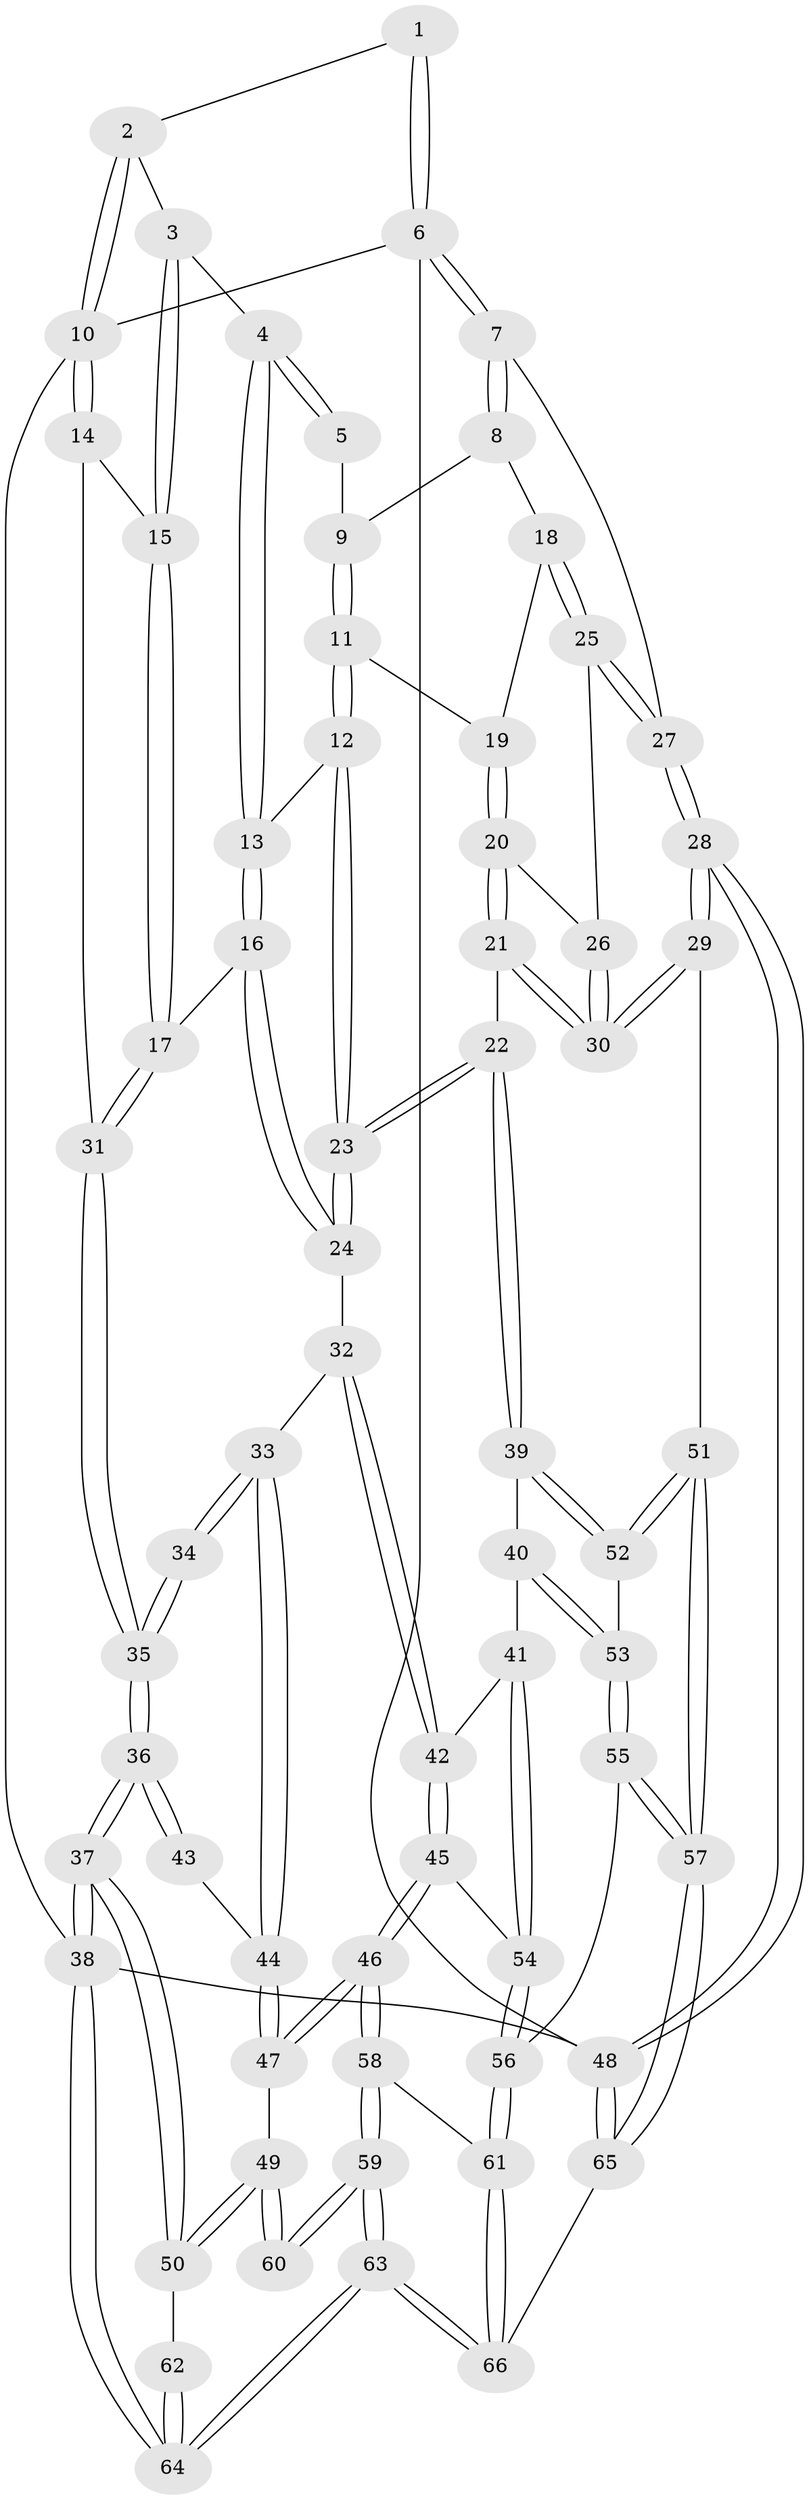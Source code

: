 // coarse degree distribution, {2: 0.125, 3: 0.6875, 5: 0.0625, 4: 0.125}
// Generated by graph-tools (version 1.1) at 2025/54/03/04/25 22:54:23]
// undirected, 66 vertices, 162 edges
graph export_dot {
  node [color=gray90,style=filled];
  1 [pos="+0.7596137730359122+0"];
  2 [pos="+0.3479997030808905+0"];
  3 [pos="+0.3423664770995743+0"];
  4 [pos="+0.5248103591856271+0.13122443763793112"];
  5 [pos="+0.7395666055107835+0"];
  6 [pos="+1+0"];
  7 [pos="+1+0.002255743501704356"];
  8 [pos="+0.9985936346029394+0.19295187742875483"];
  9 [pos="+0.7445944825027466+0.05620720319385262"];
  10 [pos="+0+0"];
  11 [pos="+0.7128818886895519+0.22513614601269918"];
  12 [pos="+0.6017356156430801+0.2609591073798733"];
  13 [pos="+0.5854130078444516+0.2559200758170738"];
  14 [pos="+0+0"];
  15 [pos="+0.23139371705474443+0.1853738620103997"];
  16 [pos="+0.2598454095988811+0.37143939367842005"];
  17 [pos="+0.24437428918120152+0.34422379242591067"];
  18 [pos="+0.8832089663562994+0.28157375854703504"];
  19 [pos="+0.7350889011110823+0.24006003459549366"];
  20 [pos="+0.7484151889119672+0.4754133848631672"];
  21 [pos="+0.6448484218384812+0.5549502262270042"];
  22 [pos="+0.6354631176633286+0.5566345551616022"];
  23 [pos="+0.626710128879722+0.5460284764226832"];
  24 [pos="+0.2622369593556671+0.39494237926420894"];
  25 [pos="+0.8989032597749694+0.4284474725161163"];
  26 [pos="+0.8884779275184124+0.44028532510190466"];
  27 [pos="+1+0.47445246409112907"];
  28 [pos="+1+0.7261835676619782"];
  29 [pos="+0.9439647807214511+0.7178229206136575"];
  30 [pos="+0.9179966966309291+0.6856221094408486"];
  31 [pos="+0+0.32130036192254013"];
  32 [pos="+0.25317773824549566+0.4236999151749351"];
  33 [pos="+0.17555043341591622+0.5160198918310595"];
  34 [pos="+0+0.5196182601183535"];
  35 [pos="+0+0.5206414387136271"];
  36 [pos="+0+0.727920715734481"];
  37 [pos="+0+0.7947957548480253"];
  38 [pos="+0+1"];
  39 [pos="+0.6074687014477118+0.6295354401154959"];
  40 [pos="+0.5763780238708676+0.6579361992803727"];
  41 [pos="+0.5215057850390805+0.6909421681922487"];
  42 [pos="+0.3808680079957871+0.6671424498038826"];
  43 [pos="+0.04447587875003773+0.6243967142155293"];
  44 [pos="+0.15277246658117002+0.5913067642015212"];
  45 [pos="+0.33364171892133276+0.7383449040548312"];
  46 [pos="+0.2666109909283677+0.8039692388501802"];
  47 [pos="+0.1524055027719108+0.7394039420357056"];
  48 [pos="+1+1"];
  49 [pos="+0.10011564471954167+0.7725914583061422"];
  50 [pos="+0+0.7986115798233954"];
  51 [pos="+0.8023654482721498+0.8591347079250835"];
  52 [pos="+0.711499023247618+0.7672810722735293"];
  53 [pos="+0.6132980622336842+0.8186196622031493"];
  54 [pos="+0.4870987942629083+0.831455657591238"];
  55 [pos="+0.6109585593314993+0.8486641015726152"];
  56 [pos="+0.48355172632097226+0.900548000179386"];
  57 [pos="+0.7877439350292812+0.9084164806690771"];
  58 [pos="+0.2803438796164565+0.8442168405877277"];
  59 [pos="+0.18067977570842017+1"];
  60 [pos="+0.10463269502348156+0.8960754129520865"];
  61 [pos="+0.46553527786954846+0.9397055653998183"];
  62 [pos="+0.04091511429088737+0.9155859384044762"];
  63 [pos="+0.14856543201884295+1"];
  64 [pos="+0.06374042184469332+1"];
  65 [pos="+0.7826037027543249+1"];
  66 [pos="+0.5221986084391979+1"];
  1 -- 2;
  1 -- 6;
  1 -- 6;
  2 -- 3;
  2 -- 10;
  2 -- 10;
  3 -- 4;
  3 -- 15;
  3 -- 15;
  4 -- 5;
  4 -- 5;
  4 -- 13;
  4 -- 13;
  5 -- 9;
  6 -- 7;
  6 -- 7;
  6 -- 10;
  6 -- 48;
  7 -- 8;
  7 -- 8;
  7 -- 27;
  8 -- 9;
  8 -- 18;
  9 -- 11;
  9 -- 11;
  10 -- 14;
  10 -- 14;
  10 -- 38;
  11 -- 12;
  11 -- 12;
  11 -- 19;
  12 -- 13;
  12 -- 23;
  12 -- 23;
  13 -- 16;
  13 -- 16;
  14 -- 15;
  14 -- 31;
  15 -- 17;
  15 -- 17;
  16 -- 17;
  16 -- 24;
  16 -- 24;
  17 -- 31;
  17 -- 31;
  18 -- 19;
  18 -- 25;
  18 -- 25;
  19 -- 20;
  19 -- 20;
  20 -- 21;
  20 -- 21;
  20 -- 26;
  21 -- 22;
  21 -- 30;
  21 -- 30;
  22 -- 23;
  22 -- 23;
  22 -- 39;
  22 -- 39;
  23 -- 24;
  23 -- 24;
  24 -- 32;
  25 -- 26;
  25 -- 27;
  25 -- 27;
  26 -- 30;
  26 -- 30;
  27 -- 28;
  27 -- 28;
  28 -- 29;
  28 -- 29;
  28 -- 48;
  28 -- 48;
  29 -- 30;
  29 -- 30;
  29 -- 51;
  31 -- 35;
  31 -- 35;
  32 -- 33;
  32 -- 42;
  32 -- 42;
  33 -- 34;
  33 -- 34;
  33 -- 44;
  33 -- 44;
  34 -- 35;
  34 -- 35;
  35 -- 36;
  35 -- 36;
  36 -- 37;
  36 -- 37;
  36 -- 43;
  36 -- 43;
  37 -- 38;
  37 -- 38;
  37 -- 50;
  37 -- 50;
  38 -- 64;
  38 -- 64;
  38 -- 48;
  39 -- 40;
  39 -- 52;
  39 -- 52;
  40 -- 41;
  40 -- 53;
  40 -- 53;
  41 -- 42;
  41 -- 54;
  41 -- 54;
  42 -- 45;
  42 -- 45;
  43 -- 44;
  44 -- 47;
  44 -- 47;
  45 -- 46;
  45 -- 46;
  45 -- 54;
  46 -- 47;
  46 -- 47;
  46 -- 58;
  46 -- 58;
  47 -- 49;
  48 -- 65;
  48 -- 65;
  49 -- 50;
  49 -- 50;
  49 -- 60;
  49 -- 60;
  50 -- 62;
  51 -- 52;
  51 -- 52;
  51 -- 57;
  51 -- 57;
  52 -- 53;
  53 -- 55;
  53 -- 55;
  54 -- 56;
  54 -- 56;
  55 -- 56;
  55 -- 57;
  55 -- 57;
  56 -- 61;
  56 -- 61;
  57 -- 65;
  57 -- 65;
  58 -- 59;
  58 -- 59;
  58 -- 61;
  59 -- 60;
  59 -- 60;
  59 -- 63;
  59 -- 63;
  61 -- 66;
  61 -- 66;
  62 -- 64;
  62 -- 64;
  63 -- 64;
  63 -- 64;
  63 -- 66;
  63 -- 66;
  65 -- 66;
}
